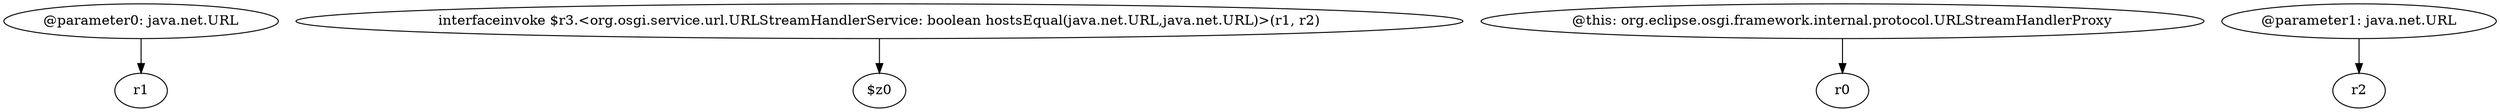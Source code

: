 digraph g {
0[label="@parameter0: java.net.URL"]
1[label="r1"]
0->1[label=""]
2[label="interfaceinvoke $r3.<org.osgi.service.url.URLStreamHandlerService: boolean hostsEqual(java.net.URL,java.net.URL)>(r1, r2)"]
3[label="$z0"]
2->3[label=""]
4[label="@this: org.eclipse.osgi.framework.internal.protocol.URLStreamHandlerProxy"]
5[label="r0"]
4->5[label=""]
6[label="@parameter1: java.net.URL"]
7[label="r2"]
6->7[label=""]
}